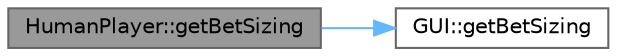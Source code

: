 digraph "HumanPlayer::getBetSizing"
{
 // INTERACTIVE_SVG=YES
 // LATEX_PDF_SIZE
  bgcolor="transparent";
  edge [fontname=Helvetica,fontsize=10,labelfontname=Helvetica,labelfontsize=10];
  node [fontname=Helvetica,fontsize=10,shape=box,height=0.2,width=0.4];
  rankdir="LR";
  Node1 [id="Node000001",label="HumanPlayer::getBetSizing",height=0.2,width=0.4,color="gray40", fillcolor="grey60", style="filled", fontcolor="black",tooltip="Gets the player's bet sizing during their turn."];
  Node1 -> Node2 [id="edge1_Node000001_Node000002",color="steelblue1",style="solid",tooltip=" "];
  Node2 [id="Node000002",label="GUI::getBetSizing",height=0.2,width=0.4,color="grey40", fillcolor="white", style="filled",URL="$class_g_u_i.html#a62c09a07607f5f182e0318e7ff29fd04",tooltip="Prompts the user for bet sizing."];
}
